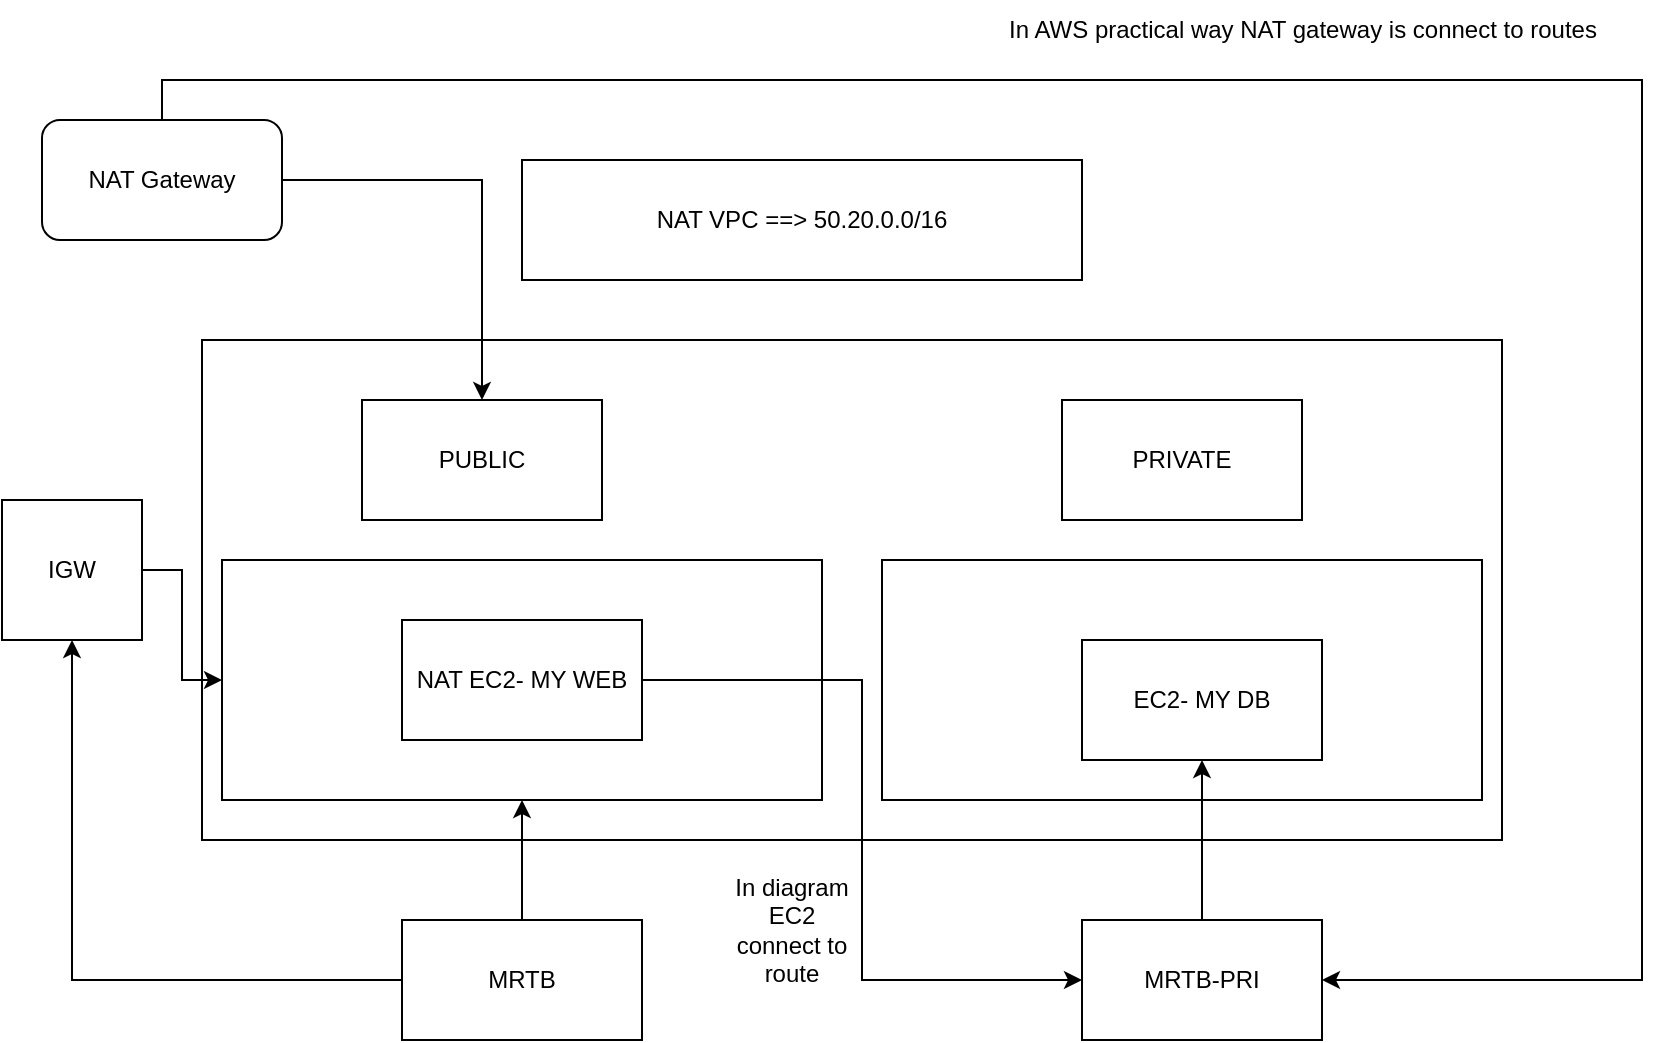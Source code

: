 <mxfile version="24.2.7" type="github">
  <diagram name="Page-1" id="njk5iBkBE9CvOf_8VzKu">
    <mxGraphModel dx="1290" dy="557" grid="1" gridSize="10" guides="1" tooltips="1" connect="1" arrows="1" fold="1" page="1" pageScale="1" pageWidth="850" pageHeight="1100" math="0" shadow="0">
      <root>
        <mxCell id="0" />
        <mxCell id="1" parent="0" />
        <mxCell id="uufKs7SwVAfGpCCRbVz5-1" value="NAT VPC ==&amp;gt; 50.20.0.0/16" style="rounded=0;whiteSpace=wrap;html=1;" parent="1" vertex="1">
          <mxGeometry x="260" y="80" width="280" height="60" as="geometry" />
        </mxCell>
        <mxCell id="uufKs7SwVAfGpCCRbVz5-2" value="" style="rounded=0;whiteSpace=wrap;html=1;" parent="1" vertex="1">
          <mxGeometry x="100" y="170" width="650" height="250" as="geometry" />
        </mxCell>
        <mxCell id="uufKs7SwVAfGpCCRbVz5-3" value="PUBLIC" style="rounded=0;whiteSpace=wrap;html=1;" parent="1" vertex="1">
          <mxGeometry x="180" y="200" width="120" height="60" as="geometry" />
        </mxCell>
        <mxCell id="uufKs7SwVAfGpCCRbVz5-4" value="PRIVATE" style="rounded=0;whiteSpace=wrap;html=1;" parent="1" vertex="1">
          <mxGeometry x="530" y="200" width="120" height="60" as="geometry" />
        </mxCell>
        <mxCell id="uufKs7SwVAfGpCCRbVz5-5" value="" style="rounded=0;whiteSpace=wrap;html=1;" parent="1" vertex="1">
          <mxGeometry x="110" y="280" width="300" height="120" as="geometry" />
        </mxCell>
        <mxCell id="uufKs7SwVAfGpCCRbVz5-6" value="" style="rounded=0;whiteSpace=wrap;html=1;" parent="1" vertex="1">
          <mxGeometry x="440" y="280" width="300" height="120" as="geometry" />
        </mxCell>
        <mxCell id="uufKs7SwVAfGpCCRbVz5-15" style="edgeStyle=orthogonalEdgeStyle;rounded=0;orthogonalLoop=1;jettySize=auto;html=1;" parent="1" source="uufKs7SwVAfGpCCRbVz5-7" target="uufKs7SwVAfGpCCRbVz5-5" edge="1">
          <mxGeometry relative="1" as="geometry" />
        </mxCell>
        <mxCell id="uufKs7SwVAfGpCCRbVz5-7" value="IGW" style="whiteSpace=wrap;html=1;aspect=fixed;" parent="1" vertex="1">
          <mxGeometry y="250" width="70" height="70" as="geometry" />
        </mxCell>
        <mxCell id="uufKs7SwVAfGpCCRbVz5-10" style="edgeStyle=orthogonalEdgeStyle;rounded=0;orthogonalLoop=1;jettySize=auto;html=1;entryX=0.5;entryY=1;entryDx=0;entryDy=0;" parent="1" source="uufKs7SwVAfGpCCRbVz5-9" target="uufKs7SwVAfGpCCRbVz5-7" edge="1">
          <mxGeometry relative="1" as="geometry" />
        </mxCell>
        <mxCell id="uufKs7SwVAfGpCCRbVz5-11" style="edgeStyle=orthogonalEdgeStyle;rounded=0;orthogonalLoop=1;jettySize=auto;html=1;" parent="1" source="uufKs7SwVAfGpCCRbVz5-9" target="uufKs7SwVAfGpCCRbVz5-5" edge="1">
          <mxGeometry relative="1" as="geometry" />
        </mxCell>
        <mxCell id="uufKs7SwVAfGpCCRbVz5-9" value="MRTB" style="rounded=0;whiteSpace=wrap;html=1;" parent="1" vertex="1">
          <mxGeometry x="200" y="460" width="120" height="60" as="geometry" />
        </mxCell>
        <mxCell id="uufKs7SwVAfGpCCRbVz5-20" style="edgeStyle=orthogonalEdgeStyle;rounded=0;orthogonalLoop=1;jettySize=auto;html=1;entryX=0.5;entryY=1;entryDx=0;entryDy=0;" parent="1" source="uufKs7SwVAfGpCCRbVz5-12" target="uufKs7SwVAfGpCCRbVz5-19" edge="1">
          <mxGeometry relative="1" as="geometry" />
        </mxCell>
        <mxCell id="uufKs7SwVAfGpCCRbVz5-12" value="MRTB-PRI" style="rounded=0;whiteSpace=wrap;html=1;" parent="1" vertex="1">
          <mxGeometry x="540" y="460" width="120" height="60" as="geometry" />
        </mxCell>
        <mxCell id="uufKs7SwVAfGpCCRbVz5-21" style="edgeStyle=orthogonalEdgeStyle;rounded=0;orthogonalLoop=1;jettySize=auto;html=1;entryX=0;entryY=0.5;entryDx=0;entryDy=0;" parent="1" source="uufKs7SwVAfGpCCRbVz5-17" target="uufKs7SwVAfGpCCRbVz5-12" edge="1">
          <mxGeometry relative="1" as="geometry" />
        </mxCell>
        <mxCell id="uufKs7SwVAfGpCCRbVz5-17" value="NAT EC2- MY WEB" style="rounded=0;whiteSpace=wrap;html=1;" parent="1" vertex="1">
          <mxGeometry x="200" y="310" width="120" height="60" as="geometry" />
        </mxCell>
        <mxCell id="uufKs7SwVAfGpCCRbVz5-19" value="EC2- MY DB" style="rounded=0;whiteSpace=wrap;html=1;" parent="1" vertex="1">
          <mxGeometry x="540" y="320" width="120" height="60" as="geometry" />
        </mxCell>
        <mxCell id="Xofew-_ntW3iV3NjNR3a-2" style="edgeStyle=orthogonalEdgeStyle;rounded=0;orthogonalLoop=1;jettySize=auto;html=1;" edge="1" parent="1" source="Xofew-_ntW3iV3NjNR3a-1" target="uufKs7SwVAfGpCCRbVz5-3">
          <mxGeometry relative="1" as="geometry" />
        </mxCell>
        <mxCell id="Xofew-_ntW3iV3NjNR3a-4" style="edgeStyle=orthogonalEdgeStyle;rounded=0;orthogonalLoop=1;jettySize=auto;html=1;entryX=1;entryY=0.5;entryDx=0;entryDy=0;" edge="1" parent="1" source="Xofew-_ntW3iV3NjNR3a-1" target="uufKs7SwVAfGpCCRbVz5-12">
          <mxGeometry relative="1" as="geometry">
            <Array as="points">
              <mxPoint x="80" y="40" />
              <mxPoint x="820" y="40" />
              <mxPoint x="820" y="490" />
            </Array>
          </mxGeometry>
        </mxCell>
        <mxCell id="Xofew-_ntW3iV3NjNR3a-1" value="NAT Gateway" style="rounded=1;whiteSpace=wrap;html=1;" vertex="1" parent="1">
          <mxGeometry x="20" y="60" width="120" height="60" as="geometry" />
        </mxCell>
        <mxCell id="Xofew-_ntW3iV3NjNR3a-3" value="In diagram EC2 connect to route" style="text;html=1;align=center;verticalAlign=middle;whiteSpace=wrap;rounded=0;" vertex="1" parent="1">
          <mxGeometry x="365" y="450" width="60" height="30" as="geometry" />
        </mxCell>
        <mxCell id="Xofew-_ntW3iV3NjNR3a-5" value="In AWS practical way NAT gateway is connect to routes" style="text;html=1;align=center;verticalAlign=middle;resizable=0;points=[];autosize=1;strokeColor=none;fillColor=none;" vertex="1" parent="1">
          <mxGeometry x="490" width="320" height="30" as="geometry" />
        </mxCell>
      </root>
    </mxGraphModel>
  </diagram>
</mxfile>

